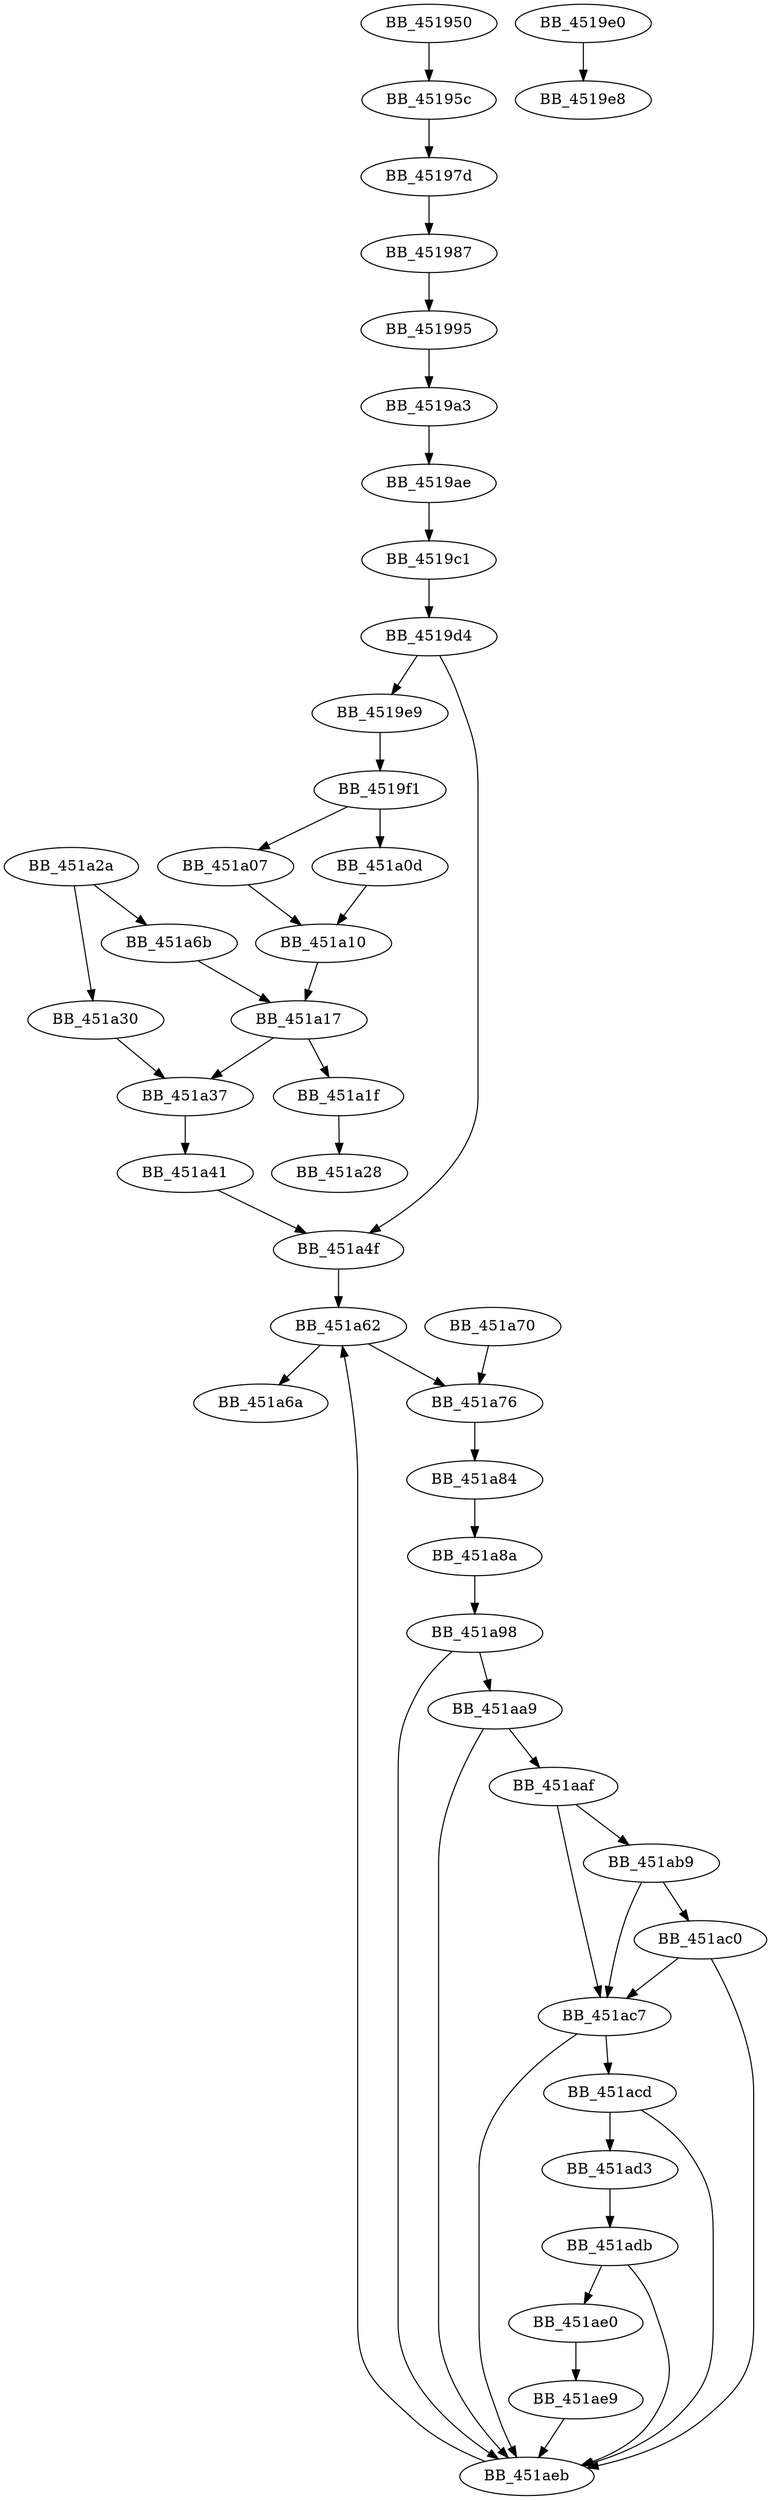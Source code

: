 DiGraph sub_451950{
BB_451950->BB_45195c
BB_45195c->BB_45197d
BB_45197d->BB_451987
BB_451987->BB_451995
BB_451995->BB_4519a3
BB_4519a3->BB_4519ae
BB_4519ae->BB_4519c1
BB_4519c1->BB_4519d4
BB_4519d4->BB_4519e9
BB_4519d4->BB_451a4f
BB_4519e0->BB_4519e8
BB_4519e9->BB_4519f1
BB_4519f1->BB_451a07
BB_4519f1->BB_451a0d
BB_451a07->BB_451a10
BB_451a0d->BB_451a10
BB_451a10->BB_451a17
BB_451a17->BB_451a1f
BB_451a17->BB_451a37
BB_451a1f->BB_451a28
BB_451a2a->BB_451a30
BB_451a2a->BB_451a6b
BB_451a30->BB_451a37
BB_451a37->BB_451a41
BB_451a41->BB_451a4f
BB_451a4f->BB_451a62
BB_451a62->BB_451a6a
BB_451a62->BB_451a76
BB_451a6b->BB_451a17
BB_451a70->BB_451a76
BB_451a76->BB_451a84
BB_451a84->BB_451a8a
BB_451a8a->BB_451a98
BB_451a98->BB_451aa9
BB_451a98->BB_451aeb
BB_451aa9->BB_451aaf
BB_451aa9->BB_451aeb
BB_451aaf->BB_451ab9
BB_451aaf->BB_451ac7
BB_451ab9->BB_451ac0
BB_451ab9->BB_451ac7
BB_451ac0->BB_451ac7
BB_451ac0->BB_451aeb
BB_451ac7->BB_451acd
BB_451ac7->BB_451aeb
BB_451acd->BB_451ad3
BB_451acd->BB_451aeb
BB_451ad3->BB_451adb
BB_451adb->BB_451ae0
BB_451adb->BB_451aeb
BB_451ae0->BB_451ae9
BB_451ae9->BB_451aeb
BB_451aeb->BB_451a62
}
